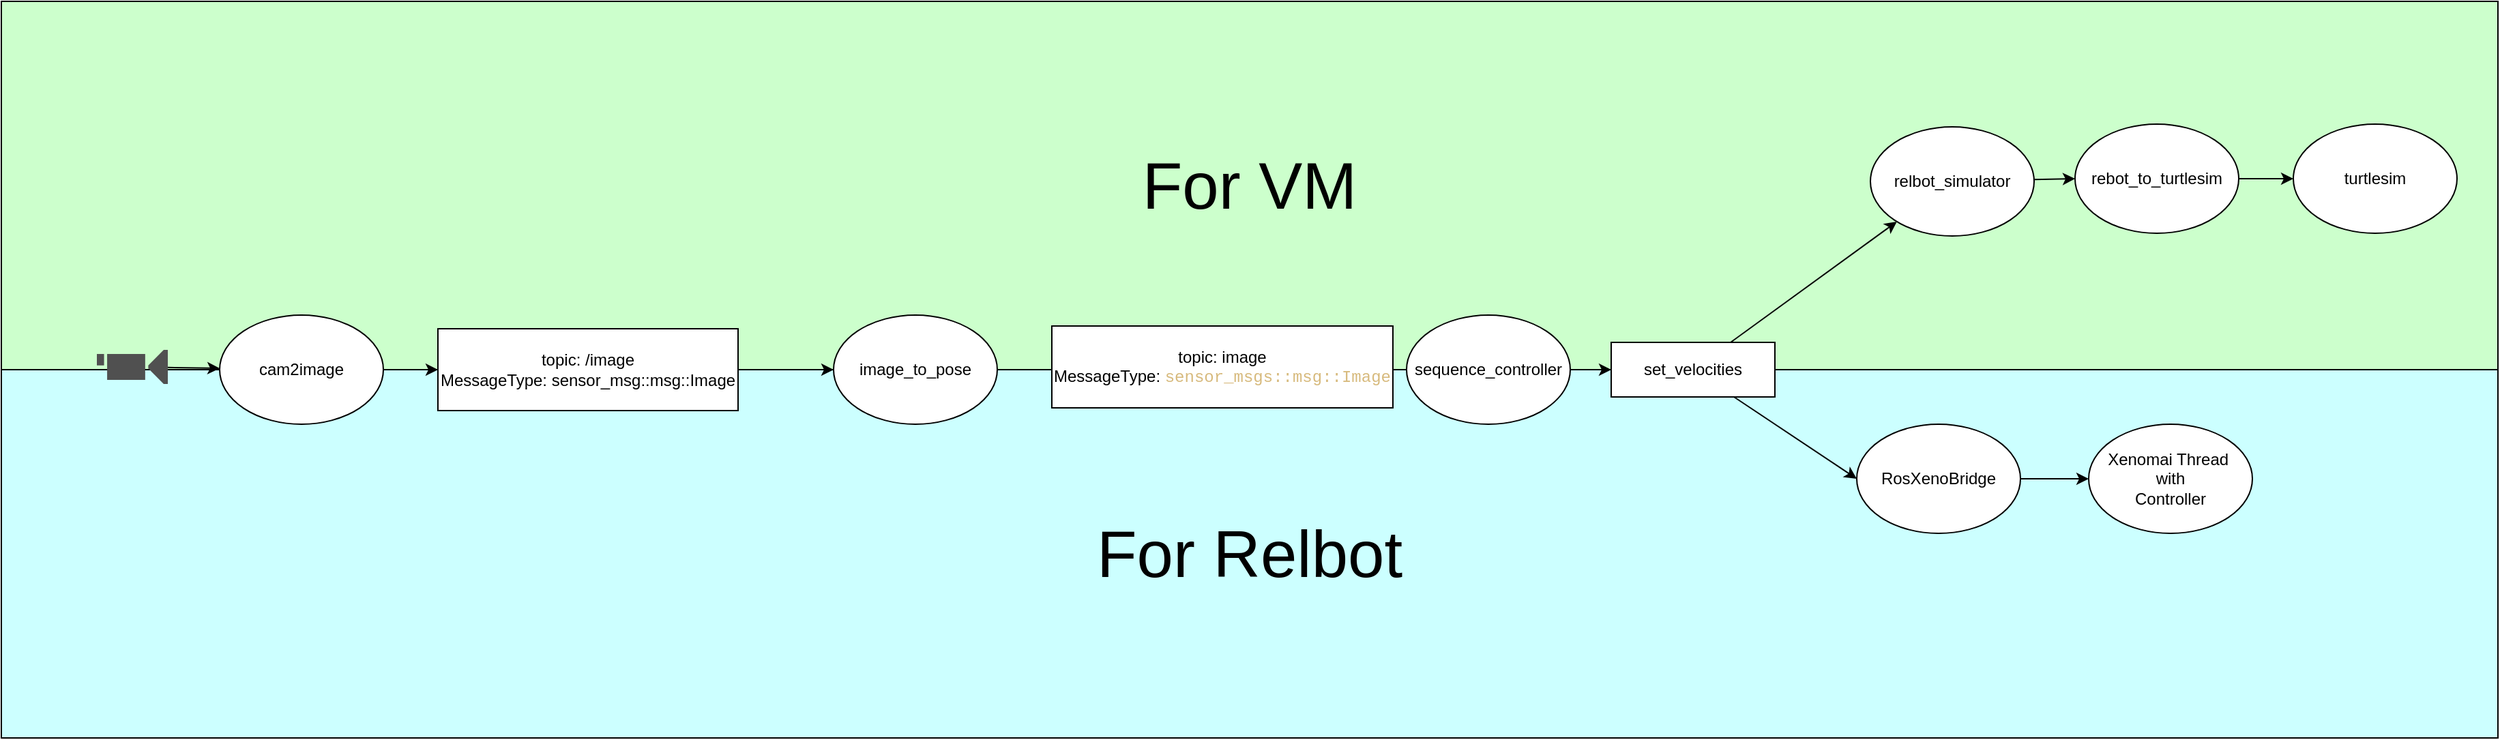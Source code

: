 <mxfile>
    <diagram id="F6yX_vlEq1JJeIn5qmKK" name="Page-1">
        <mxGraphModel dx="2766" dy="938" grid="1" gridSize="10" guides="1" tooltips="1" connect="1" arrows="1" fold="1" page="1" pageScale="1" pageWidth="850" pageHeight="1100" math="0" shadow="0">
            <root>
                <mxCell id="0"/>
                <mxCell id="1" parent="0"/>
                <mxCell id="38" value="&lt;font style=&quot;font-size: 48px;&quot;&gt;For VM&lt;/font&gt;" style="rounded=0;whiteSpace=wrap;html=1;fillColor=#CCFFCC;" vertex="1" parent="1">
                    <mxGeometry x="-540" y="310" width="1830" height="270" as="geometry"/>
                </mxCell>
                <mxCell id="37" value="&lt;font style=&quot;font-size: 48px;&quot;&gt;For Relbot&lt;/font&gt;" style="rounded=0;whiteSpace=wrap;html=1;fillColor=#CCFFFF;" vertex="1" parent="1">
                    <mxGeometry x="-540" y="580" width="1830" height="270" as="geometry"/>
                </mxCell>
                <mxCell id="7" value="" style="edgeStyle=none;html=1;" parent="1" source="2" target="6" edge="1">
                    <mxGeometry relative="1" as="geometry"/>
                </mxCell>
                <mxCell id="2" value="sequence_controller" style="ellipse;whiteSpace=wrap;html=1;" parent="1" vertex="1">
                    <mxGeometry x="490" y="540" width="120" height="80" as="geometry"/>
                </mxCell>
                <mxCell id="3" value="image_to_pose" style="ellipse;whiteSpace=wrap;html=1;" parent="1" vertex="1">
                    <mxGeometry x="70" y="540" width="120" height="80" as="geometry"/>
                </mxCell>
                <mxCell id="19" style="edgeStyle=none;html=1;" parent="1" source="6" target="11" edge="1">
                    <mxGeometry relative="1" as="geometry"/>
                </mxCell>
                <mxCell id="28" style="edgeStyle=none;html=1;entryX=0;entryY=0.5;entryDx=0;entryDy=0;" parent="1" source="6" target="26" edge="1">
                    <mxGeometry relative="1" as="geometry"/>
                </mxCell>
                <mxCell id="6" value="set_velocities" style="rounded=0;whiteSpace=wrap;html=1;" parent="1" vertex="1">
                    <mxGeometry x="640" y="560" width="120" height="40" as="geometry"/>
                </mxCell>
                <mxCell id="14" style="edgeStyle=none;html=1;" parent="1" source="10" target="13" edge="1">
                    <mxGeometry relative="1" as="geometry"/>
                </mxCell>
                <mxCell id="10" value="" style="sketch=0;pointerEvents=1;shadow=0;dashed=0;html=1;strokeColor=none;fillColor=#505050;labelPosition=center;verticalLabelPosition=bottom;verticalAlign=top;outlineConnect=0;align=center;shape=mxgraph.office.devices.video_camera;" parent="1" vertex="1">
                    <mxGeometry x="-470" y="565.5" width="52" height="25" as="geometry"/>
                </mxCell>
                <mxCell id="18" style="edgeStyle=none;html=1;entryX=0;entryY=0.5;entryDx=0;entryDy=0;" parent="1" source="11" target="16" edge="1">
                    <mxGeometry relative="1" as="geometry"/>
                </mxCell>
                <mxCell id="11" value="relbot_simulator" style="ellipse;whiteSpace=wrap;html=1;" parent="1" vertex="1">
                    <mxGeometry x="830" y="402" width="120" height="80" as="geometry"/>
                </mxCell>
                <mxCell id="32" style="edgeStyle=none;html=1;entryX=0;entryY=0.5;entryDx=0;entryDy=0;" parent="1" source="13" target="31" edge="1">
                    <mxGeometry relative="1" as="geometry"/>
                </mxCell>
                <mxCell id="13" value="cam2image" style="ellipse;whiteSpace=wrap;html=1;" parent="1" vertex="1">
                    <mxGeometry x="-380" y="540" width="120" height="80" as="geometry"/>
                </mxCell>
                <mxCell id="15" value="turtlesim" style="ellipse;whiteSpace=wrap;html=1;" parent="1" vertex="1">
                    <mxGeometry x="1140" y="400" width="120" height="80" as="geometry"/>
                </mxCell>
                <mxCell id="16" value="rebot_to_turtlesim" style="ellipse;whiteSpace=wrap;html=1;" parent="1" vertex="1">
                    <mxGeometry x="980" y="400" width="120" height="80" as="geometry"/>
                </mxCell>
                <mxCell id="17" style="edgeStyle=none;html=1;entryX=0;entryY=0.5;entryDx=0;entryDy=0;" parent="1" source="16" target="15" edge="1">
                    <mxGeometry relative="1" as="geometry"/>
                </mxCell>
                <mxCell id="25" value="topic: image&lt;div&gt;MessageType:&amp;nbsp;&lt;span style=&quot;background-color: rgba(255, 255, 255, 0.1); color: rgb(215, 186, 125); font-family: Consolas, &amp;quot;Courier New&amp;quot;, monospace; text-align: left; white-space-collapse: preserve;&quot;&gt;sensor_msgs::msg::Image&lt;/span&gt;&lt;/div&gt;" style="rounded=0;whiteSpace=wrap;html=1;" parent="1" vertex="1">
                    <mxGeometry x="230" y="548" width="250" height="60" as="geometry"/>
                </mxCell>
                <mxCell id="30" style="edgeStyle=none;html=1;" parent="1" source="26" target="29" edge="1">
                    <mxGeometry relative="1" as="geometry"/>
                </mxCell>
                <mxCell id="26" value="RosXenoBridge" style="ellipse;whiteSpace=wrap;html=1;" parent="1" vertex="1">
                    <mxGeometry x="820" y="620" width="120" height="80" as="geometry"/>
                </mxCell>
                <mxCell id="29" value="Xenomai Thread&amp;nbsp;&lt;div&gt;with&lt;/div&gt;&lt;div&gt;Controller&lt;/div&gt;" style="ellipse;whiteSpace=wrap;html=1;" parent="1" vertex="1">
                    <mxGeometry x="990" y="620" width="120" height="80" as="geometry"/>
                </mxCell>
                <mxCell id="34" style="edgeStyle=none;html=1;entryX=0;entryY=0.5;entryDx=0;entryDy=0;" parent="1" source="31" target="3" edge="1">
                    <mxGeometry relative="1" as="geometry"/>
                </mxCell>
                <mxCell id="31" value="topic: /image&lt;div&gt;&lt;font color=&quot;#000000&quot;&gt;MessageType: sensor_msg::msg::Image&lt;/font&gt;&lt;/div&gt;" style="rounded=0;whiteSpace=wrap;html=1;" parent="1" vertex="1">
                    <mxGeometry x="-220" y="550" width="220" height="60" as="geometry"/>
                </mxCell>
            </root>
        </mxGraphModel>
    </diagram>
</mxfile>